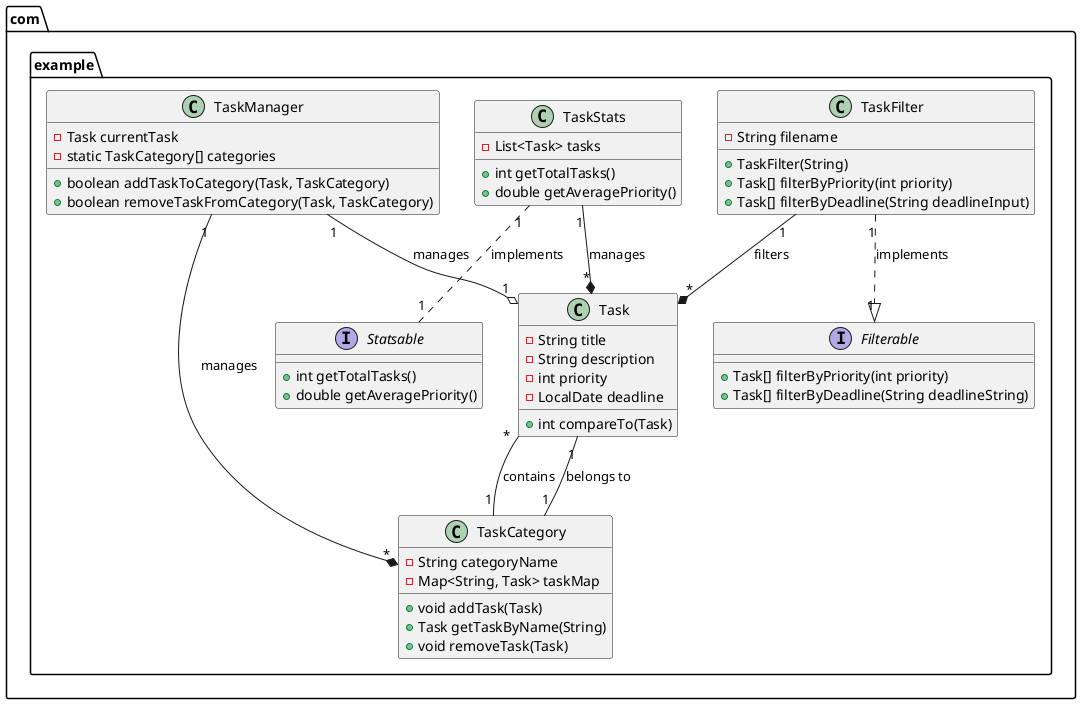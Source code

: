 @startuml

package com.example {

interface Filterable {
      + Task[] filterByPriority(int priority)
      + Task[] filterByDeadline(String deadlineString)
  }

  class TaskFilter {
      - String filename
      + TaskFilter(String)
      + Task[] filterByPriority(int priority)
      + Task[] filterByDeadline(String deadlineInput)
  }

  interface Statsable {
      + int getTotalTasks()
      + double getAveragePriority()
  }

  class TaskStats {
      - List<Task> tasks
      + int getTotalTasks()
      + double getAveragePriority()
  }

  class Task {
      - String title
      - String description
      - int priority
      - LocalDate deadline
      + int compareTo(Task)
  }

  class TaskCategory {
      - String categoryName
      - Map<String, Task> taskMap
      + void addTask(Task)
      + Task getTaskByName(String)
      + void removeTask(Task)
  }

  class TaskManager {
      - Task currentTask
      - static TaskCategory[] categories
      + boolean addTaskToCategory(Task, TaskCategory)
      + boolean removeTaskFromCategory(Task, TaskCategory)

  }

  TaskManager "1" --* "*" TaskCategory : manages
  TaskManager "1" --o "1" Task : manages
  TaskCategory "1" -- "*" Task : contains
  Task "1" -- "1" TaskCategory : belongs to
  TaskStats "1" .. "1" Statsable : implements
  TaskStats "1" --* "*" Task : manages
  TaskFilter "1" ..|> "1" Filterable : implements
  TaskFilter "1" --* "*" Task : filters



}

@enduml
